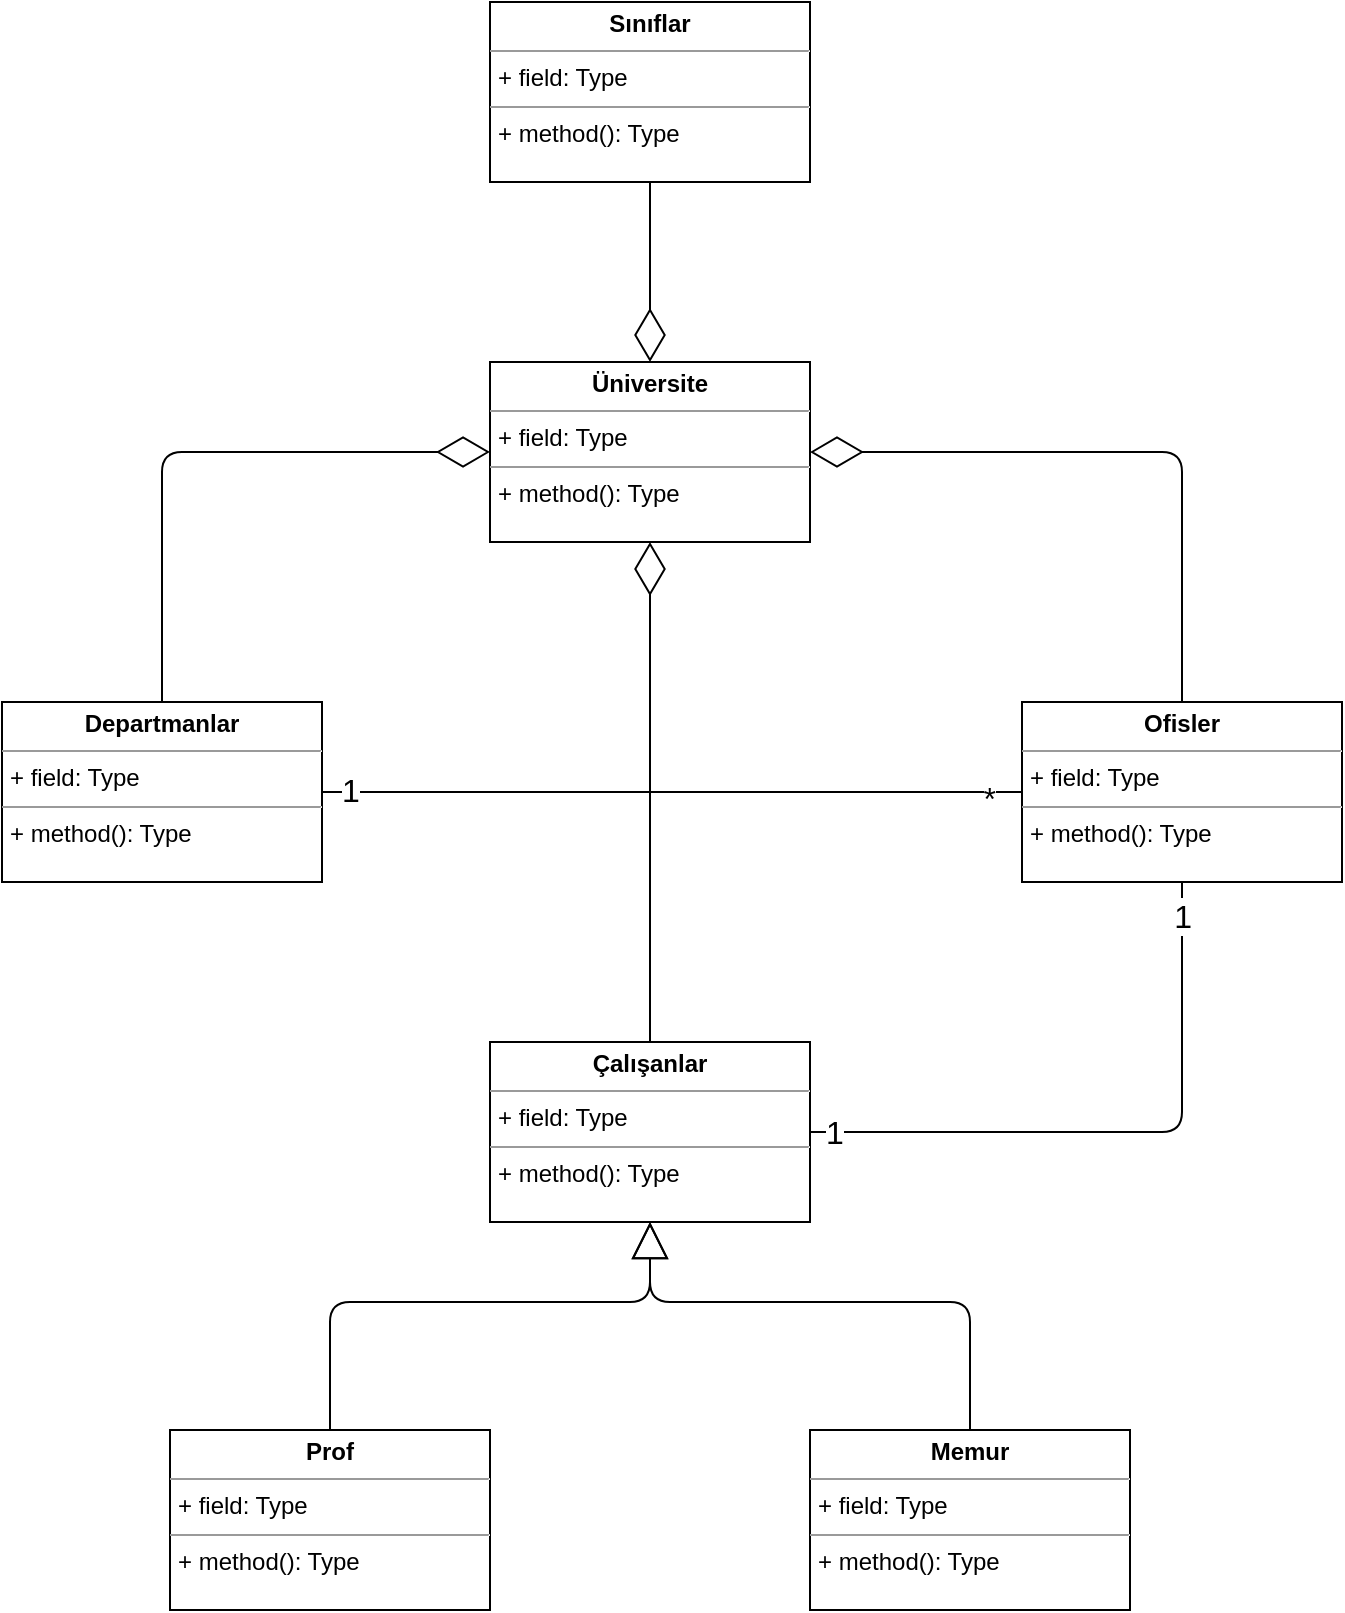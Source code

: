<mxfile version="21.6.6" type="device">
  <diagram name="Sayfa -1" id="zooU-yzxAuMfSw6TUJKO">
    <mxGraphModel dx="1036" dy="669" grid="1" gridSize="10" guides="1" tooltips="1" connect="1" arrows="1" fold="1" page="1" pageScale="1" pageWidth="827" pageHeight="1169" math="0" shadow="0">
      <root>
        <mxCell id="0" />
        <mxCell id="1" parent="0" />
        <mxCell id="A6t6CvPQU8GeuRs_HmMb-1" value="&lt;p style=&quot;margin:0px;margin-top:4px;text-align:center;&quot;&gt;&lt;b&gt;Üniversite&lt;/b&gt;&lt;/p&gt;&lt;hr size=&quot;1&quot;&gt;&lt;p style=&quot;margin:0px;margin-left:4px;&quot;&gt;+ field: Type&lt;/p&gt;&lt;hr size=&quot;1&quot;&gt;&lt;p style=&quot;margin:0px;margin-left:4px;&quot;&gt;+ method(): Type&lt;/p&gt;" style="verticalAlign=top;align=left;overflow=fill;fontSize=12;fontFamily=Helvetica;html=1;whiteSpace=wrap;" vertex="1" parent="1">
          <mxGeometry x="334" y="323" width="160" height="90" as="geometry" />
        </mxCell>
        <mxCell id="A6t6CvPQU8GeuRs_HmMb-10" value="" style="endArrow=diamondThin;endFill=0;endSize=24;html=1;rounded=0;entryX=0.5;entryY=1;entryDx=0;entryDy=0;exitX=0.5;exitY=0;exitDx=0;exitDy=0;" edge="1" parent="1" source="A6t6CvPQU8GeuRs_HmMb-17" target="A6t6CvPQU8GeuRs_HmMb-1">
          <mxGeometry width="160" relative="1" as="geometry">
            <mxPoint x="40" y="723" as="sourcePoint" />
            <mxPoint x="200" y="723" as="targetPoint" />
          </mxGeometry>
        </mxCell>
        <mxCell id="A6t6CvPQU8GeuRs_HmMb-14" value="" style="endArrow=block;endSize=16;endFill=0;html=1;rounded=1;entryX=0.5;entryY=1;entryDx=0;entryDy=0;exitX=0.5;exitY=0;exitDx=0;exitDy=0;" edge="1" parent="1" source="A6t6CvPQU8GeuRs_HmMb-18" target="A6t6CvPQU8GeuRs_HmMb-17">
          <mxGeometry width="160" relative="1" as="geometry">
            <mxPoint x="40" y="813" as="sourcePoint" />
            <mxPoint x="200" y="813" as="targetPoint" />
            <Array as="points">
              <mxPoint x="254" y="793" />
              <mxPoint x="414" y="793" />
            </Array>
          </mxGeometry>
        </mxCell>
        <mxCell id="A6t6CvPQU8GeuRs_HmMb-15" value="&lt;p style=&quot;margin:0px;margin-top:4px;text-align:center;&quot;&gt;&lt;b&gt;Departmanlar&lt;/b&gt;&lt;/p&gt;&lt;hr size=&quot;1&quot;&gt;&lt;p style=&quot;margin:0px;margin-left:4px;&quot;&gt;+ field: Type&lt;/p&gt;&lt;hr size=&quot;1&quot;&gt;&lt;p style=&quot;margin:0px;margin-left:4px;&quot;&gt;+ method(): Type&lt;/p&gt;" style="verticalAlign=top;align=left;overflow=fill;fontSize=12;fontFamily=Helvetica;html=1;whiteSpace=wrap;" vertex="1" parent="1">
          <mxGeometry x="90" y="493" width="160" height="90" as="geometry" />
        </mxCell>
        <mxCell id="A6t6CvPQU8GeuRs_HmMb-16" value="&lt;p style=&quot;margin:0px;margin-top:4px;text-align:center;&quot;&gt;&lt;b&gt;Ofisler&lt;/b&gt;&lt;/p&gt;&lt;hr size=&quot;1&quot;&gt;&lt;p style=&quot;margin:0px;margin-left:4px;&quot;&gt;+ field: Type&lt;/p&gt;&lt;hr size=&quot;1&quot;&gt;&lt;p style=&quot;margin:0px;margin-left:4px;&quot;&gt;+ method(): Type&lt;/p&gt;" style="verticalAlign=top;align=left;overflow=fill;fontSize=12;fontFamily=Helvetica;html=1;whiteSpace=wrap;" vertex="1" parent="1">
          <mxGeometry x="600" y="493" width="160" height="90" as="geometry" />
        </mxCell>
        <mxCell id="A6t6CvPQU8GeuRs_HmMb-17" value="&lt;p style=&quot;margin:0px;margin-top:4px;text-align:center;&quot;&gt;&lt;b&gt;Çalışanlar&lt;/b&gt;&lt;/p&gt;&lt;hr size=&quot;1&quot;&gt;&lt;p style=&quot;margin:0px;margin-left:4px;&quot;&gt;+ field: Type&lt;/p&gt;&lt;hr size=&quot;1&quot;&gt;&lt;p style=&quot;margin:0px;margin-left:4px;&quot;&gt;+ method(): Type&lt;/p&gt;" style="verticalAlign=top;align=left;overflow=fill;fontSize=12;fontFamily=Helvetica;html=1;whiteSpace=wrap;" vertex="1" parent="1">
          <mxGeometry x="334" y="663" width="160" height="90" as="geometry" />
        </mxCell>
        <mxCell id="A6t6CvPQU8GeuRs_HmMb-18" value="&lt;p style=&quot;margin:0px;margin-top:4px;text-align:center;&quot;&gt;&lt;b&gt;Prof&lt;/b&gt;&lt;/p&gt;&lt;hr size=&quot;1&quot;&gt;&lt;p style=&quot;margin:0px;margin-left:4px;&quot;&gt;+ field: Type&lt;/p&gt;&lt;hr size=&quot;1&quot;&gt;&lt;p style=&quot;margin:0px;margin-left:4px;&quot;&gt;+ method(): Type&lt;/p&gt;" style="verticalAlign=top;align=left;overflow=fill;fontSize=12;fontFamily=Helvetica;html=1;whiteSpace=wrap;" vertex="1" parent="1">
          <mxGeometry x="174" y="857" width="160" height="90" as="geometry" />
        </mxCell>
        <mxCell id="A6t6CvPQU8GeuRs_HmMb-19" value="&lt;p style=&quot;margin:0px;margin-top:4px;text-align:center;&quot;&gt;&lt;b&gt;Memur&lt;/b&gt;&lt;/p&gt;&lt;hr size=&quot;1&quot;&gt;&lt;p style=&quot;margin:0px;margin-left:4px;&quot;&gt;+ field: Type&lt;/p&gt;&lt;hr size=&quot;1&quot;&gt;&lt;p style=&quot;margin:0px;margin-left:4px;&quot;&gt;+ method(): Type&lt;/p&gt;" style="verticalAlign=top;align=left;overflow=fill;fontSize=12;fontFamily=Helvetica;html=1;whiteSpace=wrap;" vertex="1" parent="1">
          <mxGeometry x="494" y="857" width="160" height="90" as="geometry" />
        </mxCell>
        <mxCell id="A6t6CvPQU8GeuRs_HmMb-22" value="" style="endArrow=diamondThin;endFill=0;endSize=24;html=1;rounded=1;exitX=0.5;exitY=0;exitDx=0;exitDy=0;entryX=0;entryY=0.5;entryDx=0;entryDy=0;" edge="1" parent="1" source="A6t6CvPQU8GeuRs_HmMb-15" target="A6t6CvPQU8GeuRs_HmMb-1">
          <mxGeometry width="160" relative="1" as="geometry">
            <mxPoint x="150" y="383" as="sourcePoint" />
            <mxPoint x="310" y="383" as="targetPoint" />
            <Array as="points">
              <mxPoint x="170" y="368" />
            </Array>
          </mxGeometry>
        </mxCell>
        <mxCell id="A6t6CvPQU8GeuRs_HmMb-23" value="" style="endArrow=diamondThin;endFill=0;endSize=24;html=1;rounded=1;exitX=0.5;exitY=0;exitDx=0;exitDy=0;entryX=1;entryY=0.5;entryDx=0;entryDy=0;" edge="1" parent="1" source="A6t6CvPQU8GeuRs_HmMb-16" target="A6t6CvPQU8GeuRs_HmMb-1">
          <mxGeometry width="160" relative="1" as="geometry">
            <mxPoint x="680" y="478" as="sourcePoint" />
            <mxPoint x="844" y="353" as="targetPoint" />
            <Array as="points">
              <mxPoint x="680" y="368" />
            </Array>
          </mxGeometry>
        </mxCell>
        <mxCell id="A6t6CvPQU8GeuRs_HmMb-24" value="" style="endArrow=none;html=1;edgeStyle=orthogonalEdgeStyle;rounded=0;exitX=1;exitY=0.5;exitDx=0;exitDy=0;entryX=0;entryY=0.5;entryDx=0;entryDy=0;" edge="1" parent="1" source="A6t6CvPQU8GeuRs_HmMb-15" target="A6t6CvPQU8GeuRs_HmMb-16">
          <mxGeometry relative="1" as="geometry">
            <mxPoint x="290" y="543" as="sourcePoint" />
            <mxPoint x="450" y="543" as="targetPoint" />
          </mxGeometry>
        </mxCell>
        <mxCell id="A6t6CvPQU8GeuRs_HmMb-25" value="1" style="edgeLabel;resizable=0;html=1;align=left;verticalAlign=bottom;fontSize=16;" connectable="0" vertex="1" parent="A6t6CvPQU8GeuRs_HmMb-24">
          <mxGeometry x="-1" relative="1" as="geometry">
            <mxPoint x="8" y="10" as="offset" />
          </mxGeometry>
        </mxCell>
        <mxCell id="A6t6CvPQU8GeuRs_HmMb-26" value="*" style="edgeLabel;resizable=0;html=1;align=right;verticalAlign=bottom;fontSize=16;" connectable="0" vertex="1" parent="A6t6CvPQU8GeuRs_HmMb-24">
          <mxGeometry x="1" relative="1" as="geometry">
            <mxPoint x="-13" y="14" as="offset" />
          </mxGeometry>
        </mxCell>
        <mxCell id="A6t6CvPQU8GeuRs_HmMb-27" value="" style="endArrow=none;html=1;edgeStyle=orthogonalEdgeStyle;rounded=1;exitX=1;exitY=0.5;exitDx=0;exitDy=0;entryX=0.5;entryY=1;entryDx=0;entryDy=0;" edge="1" parent="1" source="A6t6CvPQU8GeuRs_HmMb-17" target="A6t6CvPQU8GeuRs_HmMb-16">
          <mxGeometry relative="1" as="geometry">
            <mxPoint x="505" y="703" as="sourcePoint" />
            <mxPoint x="855" y="703" as="targetPoint" />
          </mxGeometry>
        </mxCell>
        <mxCell id="A6t6CvPQU8GeuRs_HmMb-28" value="1" style="edgeLabel;resizable=0;html=1;align=left;verticalAlign=bottom;fontSize=16;" connectable="0" vertex="1" parent="A6t6CvPQU8GeuRs_HmMb-27">
          <mxGeometry x="-1" relative="1" as="geometry">
            <mxPoint x="6" y="11" as="offset" />
          </mxGeometry>
        </mxCell>
        <mxCell id="A6t6CvPQU8GeuRs_HmMb-29" value="1" style="edgeLabel;resizable=0;html=1;align=right;verticalAlign=bottom;fontSize=16;" connectable="0" vertex="1" parent="A6t6CvPQU8GeuRs_HmMb-27">
          <mxGeometry x="1" relative="1" as="geometry">
            <mxPoint x="5" y="28" as="offset" />
          </mxGeometry>
        </mxCell>
        <mxCell id="A6t6CvPQU8GeuRs_HmMb-30" value="" style="endArrow=block;endSize=16;endFill=0;html=1;rounded=1;entryX=0.5;entryY=1;entryDx=0;entryDy=0;exitX=0.5;exitY=0;exitDx=0;exitDy=0;" edge="1" parent="1" source="A6t6CvPQU8GeuRs_HmMb-19" target="A6t6CvPQU8GeuRs_HmMb-17">
          <mxGeometry width="160" relative="1" as="geometry">
            <mxPoint x="264" y="867" as="sourcePoint" />
            <mxPoint x="424" y="763" as="targetPoint" />
            <Array as="points">
              <mxPoint x="574" y="793" />
              <mxPoint x="414" y="793" />
            </Array>
          </mxGeometry>
        </mxCell>
        <mxCell id="A6t6CvPQU8GeuRs_HmMb-33" value="" style="edgeStyle=orthogonalEdgeStyle;rounded=0;orthogonalLoop=1;jettySize=auto;html=1;entryX=0.5;entryY=0;entryDx=0;entryDy=0;exitX=0.5;exitY=1;exitDx=0;exitDy=0;endSize=24;endArrow=diamondThin;endFill=0;" edge="1" parent="1" source="A6t6CvPQU8GeuRs_HmMb-31" target="A6t6CvPQU8GeuRs_HmMb-1">
          <mxGeometry relative="1" as="geometry" />
        </mxCell>
        <mxCell id="A6t6CvPQU8GeuRs_HmMb-31" value="&lt;p style=&quot;margin:0px;margin-top:4px;text-align:center;&quot;&gt;&lt;b&gt;Sınıflar&lt;/b&gt;&lt;/p&gt;&lt;hr size=&quot;1&quot;&gt;&lt;p style=&quot;margin:0px;margin-left:4px;&quot;&gt;+ field: Type&lt;/p&gt;&lt;hr size=&quot;1&quot;&gt;&lt;p style=&quot;margin:0px;margin-left:4px;&quot;&gt;+ method(): Type&lt;/p&gt;" style="verticalAlign=top;align=left;overflow=fill;fontSize=12;fontFamily=Helvetica;html=1;whiteSpace=wrap;" vertex="1" parent="1">
          <mxGeometry x="334" y="143" width="160" height="90" as="geometry" />
        </mxCell>
      </root>
    </mxGraphModel>
  </diagram>
</mxfile>

